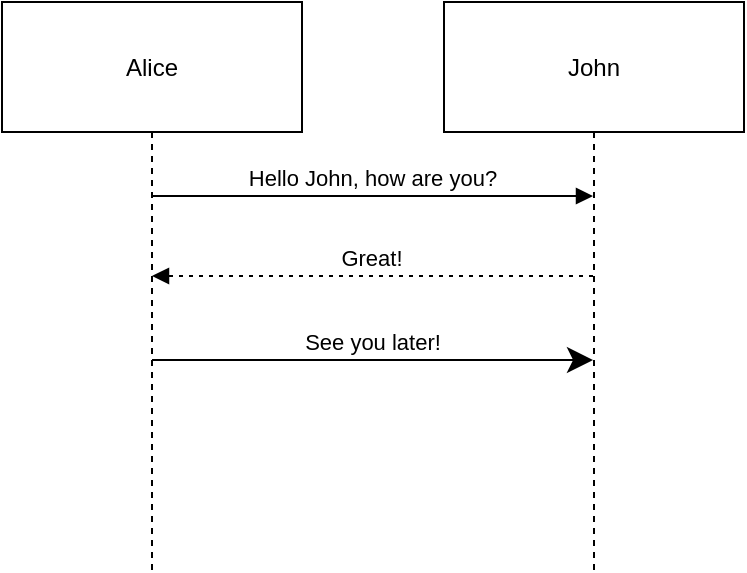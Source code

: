 <mxfile version="26.2.4">
  <diagram name="Page-1" id="hyVZCeAM5N5Azr1yTU5i">
    <mxGraphModel>
      <root>
        <mxCell id="0" />
        <mxCell id="1" parent="0" />
        <mxCell id="2" value="Alice" style="shape=umlLifeline;perimeter=lifelinePerimeter;whiteSpace=wrap;container=1;dropTarget=0;collapsible=0;recursiveResize=0;outlineConnect=0;portConstraint=eastwest;newEdgeStyle={&quot;edgeStyle&quot;:&quot;elbowEdgeStyle&quot;,&quot;elbow&quot;:&quot;vertical&quot;,&quot;curved&quot;:0,&quot;rounded&quot;:0};size=65;" vertex="1" parent="1">
          <mxGeometry width="150" height="284" as="geometry" />
        </mxCell>
        <mxCell id="3" value="John" style="shape=umlLifeline;perimeter=lifelinePerimeter;whiteSpace=wrap;container=1;dropTarget=0;collapsible=0;recursiveResize=0;outlineConnect=0;portConstraint=eastwest;newEdgeStyle={&quot;edgeStyle&quot;:&quot;elbowEdgeStyle&quot;,&quot;elbow&quot;:&quot;vertical&quot;,&quot;curved&quot;:0,&quot;rounded&quot;:0};size=65;" vertex="1" parent="1">
          <mxGeometry x="221" width="150" height="284" as="geometry" />
        </mxCell>
        <mxCell id="4" value="Hello John, how are you?" style="verticalAlign=bottom;edgeStyle=elbowEdgeStyle;elbow=vertical;curved=0;rounded=0;endArrow=block;" edge="1" parent="1" source="2" target="3">
          <mxGeometry relative="1" as="geometry">
            <Array as="points">
              <mxPoint x="194" y="97" />
            </Array>
          </mxGeometry>
        </mxCell>
        <mxCell id="5" value="Great!" style="verticalAlign=bottom;edgeStyle=elbowEdgeStyle;elbow=vertical;curved=0;rounded=0;dashed=1;dashPattern=2 3;endArrow=block;" edge="1" parent="1" source="3" target="2">
          <mxGeometry relative="1" as="geometry">
            <Array as="points">
              <mxPoint x="197" y="137" />
            </Array>
          </mxGeometry>
        </mxCell>
        <mxCell id="6" value="See you later!" style="verticalAlign=bottom;edgeStyle=elbowEdgeStyle;elbow=vertical;curved=0;rounded=0;endArrow=classic;endSize=10;" edge="1" parent="1" source="2" target="3">
          <mxGeometry relative="1" as="geometry">
            <Array as="points">
              <mxPoint x="194" y="179" />
            </Array>
          </mxGeometry>
        </mxCell>
      </root>
    </mxGraphModel>
  </diagram>
</mxfile>
